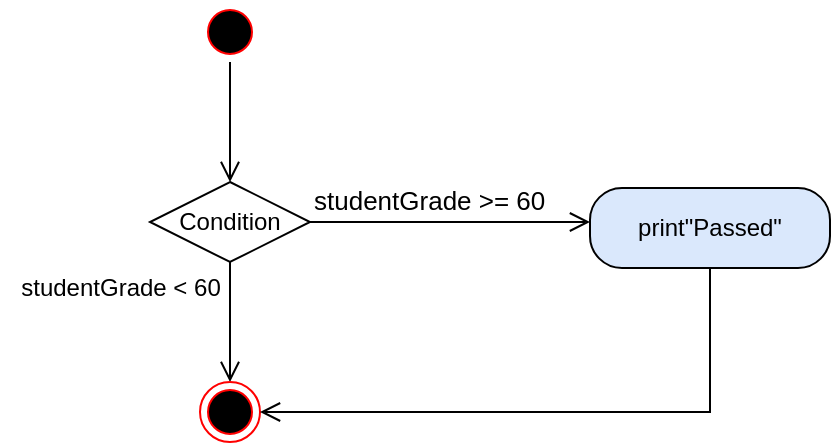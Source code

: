 <mxfile version="24.2.8" type="github">
  <diagram name="Page-1" id="e7e014a7-5840-1c2e-5031-d8a46d1fe8dd">
    <mxGraphModel dx="1434" dy="804" grid="1" gridSize="10" guides="1" tooltips="1" connect="1" arrows="1" fold="1" page="1" pageScale="1" pageWidth="1169" pageHeight="826" background="none" math="0" shadow="0">
      <root>
        <mxCell id="0" />
        <mxCell id="1" parent="0" />
        <mxCell id="gIQrhP6GODWM4Hp1jIn8-41" value="" style="ellipse;html=1;shape=startState;fillColor=#000000;strokeColor=#ff0000;" vertex="1" parent="1">
          <mxGeometry x="425" y="270" width="30" height="30" as="geometry" />
        </mxCell>
        <mxCell id="gIQrhP6GODWM4Hp1jIn8-42" value="" style="edgeStyle=orthogonalEdgeStyle;html=1;verticalAlign=bottom;endArrow=open;endSize=8;strokeColor=#000000;rounded=0;" edge="1" source="gIQrhP6GODWM4Hp1jIn8-41" parent="1">
          <mxGeometry relative="1" as="geometry">
            <mxPoint x="440" y="360" as="targetPoint" />
          </mxGeometry>
        </mxCell>
        <mxCell id="gIQrhP6GODWM4Hp1jIn8-44" value="Condition" style="rhombus;whiteSpace=wrap;html=1;" vertex="1" parent="1">
          <mxGeometry x="400" y="360" width="80" height="40" as="geometry" />
        </mxCell>
        <mxCell id="gIQrhP6GODWM4Hp1jIn8-45" value="&lt;font style=&quot;font-size: 13px;&quot;&gt;studentGrade &amp;gt;= 60&lt;/font&gt;" style="edgeStyle=orthogonalEdgeStyle;html=1;align=left;verticalAlign=bottom;endArrow=open;endSize=8;strokeColor=#000000;rounded=0;" edge="1" source="gIQrhP6GODWM4Hp1jIn8-44" parent="1">
          <mxGeometry x="-1" relative="1" as="geometry">
            <mxPoint x="620" y="380" as="targetPoint" />
            <mxPoint as="offset" />
          </mxGeometry>
        </mxCell>
        <mxCell id="gIQrhP6GODWM4Hp1jIn8-46" value="" style="edgeStyle=orthogonalEdgeStyle;html=1;align=left;verticalAlign=top;endArrow=open;endSize=8;strokeColor=#000000;rounded=0;" edge="1" source="gIQrhP6GODWM4Hp1jIn8-44" parent="1">
          <mxGeometry x="-1" relative="1" as="geometry">
            <mxPoint x="440" y="460" as="targetPoint" />
          </mxGeometry>
        </mxCell>
        <mxCell id="gIQrhP6GODWM4Hp1jIn8-47" value="studentGrade &amp;lt; 60" style="text;html=1;align=center;verticalAlign=middle;resizable=0;points=[];autosize=1;strokeColor=none;fillColor=none;" vertex="1" parent="1">
          <mxGeometry x="325" y="398" width="120" height="30" as="geometry" />
        </mxCell>
        <mxCell id="gIQrhP6GODWM4Hp1jIn8-48" value="" style="ellipse;html=1;shape=endState;fillColor=#000000;strokeColor=#ff0000;" vertex="1" parent="1">
          <mxGeometry x="425" y="460" width="30" height="30" as="geometry" />
        </mxCell>
        <mxCell id="gIQrhP6GODWM4Hp1jIn8-49" value="print&quot;Passed&quot;" style="rounded=1;whiteSpace=wrap;html=1;arcSize=40;fillColor=#dae8fc;strokeColor=#000000;" vertex="1" parent="1">
          <mxGeometry x="620" y="363" width="120" height="40" as="geometry" />
        </mxCell>
        <mxCell id="gIQrhP6GODWM4Hp1jIn8-50" value="" style="edgeStyle=orthogonalEdgeStyle;html=1;verticalAlign=bottom;endArrow=open;endSize=8;strokeColor=#000000;rounded=0;fillColor=#dae8fc;entryX=1;entryY=0.5;entryDx=0;entryDy=0;" edge="1" source="gIQrhP6GODWM4Hp1jIn8-49" parent="1" target="gIQrhP6GODWM4Hp1jIn8-48">
          <mxGeometry relative="1" as="geometry">
            <mxPoint x="680" y="490" as="targetPoint" />
            <Array as="points">
              <mxPoint x="680" y="475" />
            </Array>
          </mxGeometry>
        </mxCell>
      </root>
    </mxGraphModel>
  </diagram>
</mxfile>
